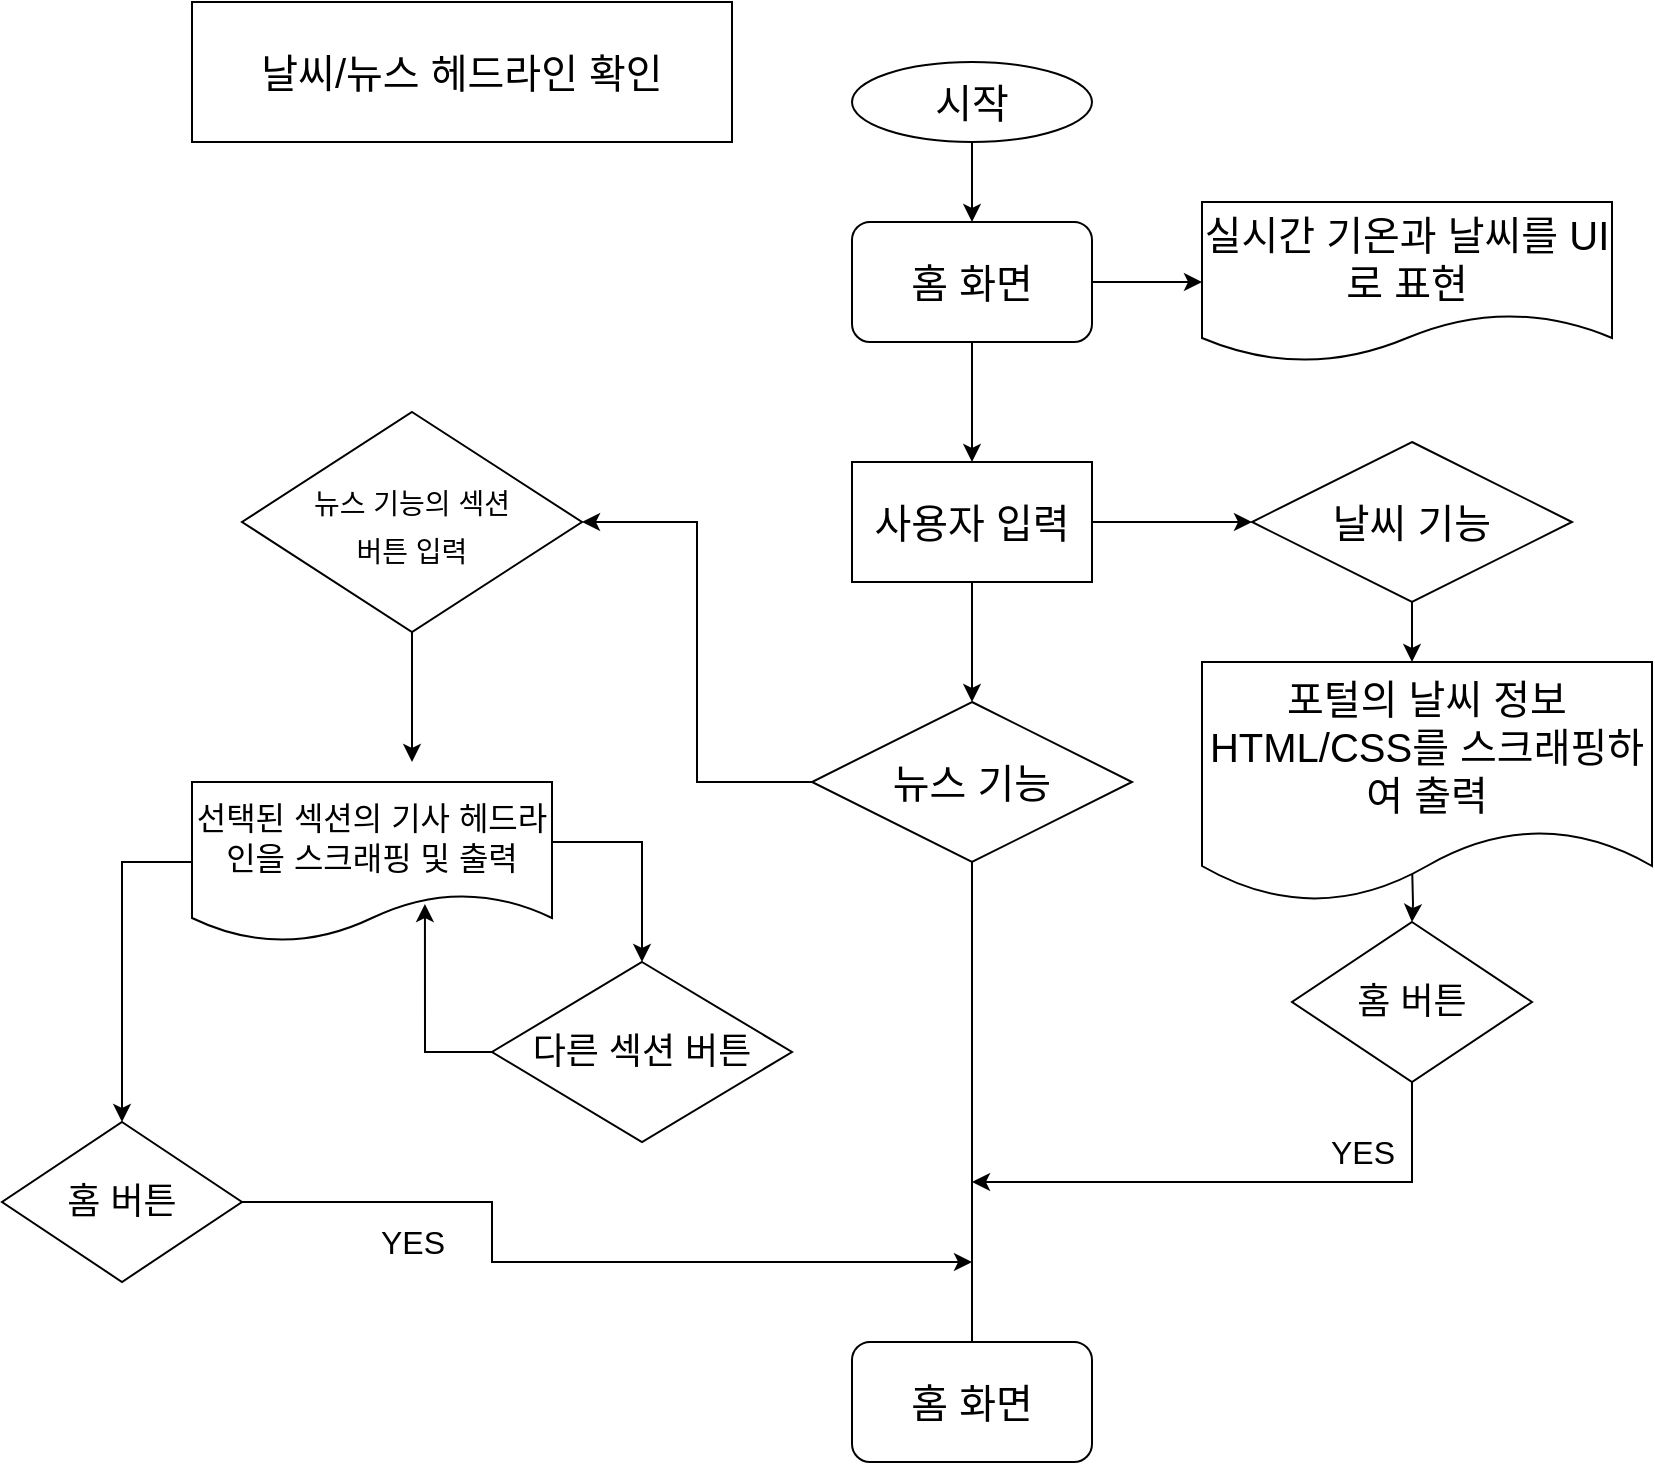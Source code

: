 <mxfile version="15.9.1" type="github">
  <diagram id="Cnr3sjPTXrmdGfI7a6E6" name="Page-1">
    <mxGraphModel dx="1933" dy="893" grid="1" gridSize="10" guides="1" tooltips="1" connect="1" arrows="1" fold="1" page="1" pageScale="1" pageWidth="827" pageHeight="1169" math="0" shadow="0">
      <root>
        <mxCell id="0" />
        <mxCell id="1" parent="0" />
        <mxCell id="PtmasiBZrUS__JnwUATG-6" value="" style="edgeStyle=orthogonalEdgeStyle;rounded=0;orthogonalLoop=1;jettySize=auto;html=1;" edge="1" parent="1" source="PtmasiBZrUS__JnwUATG-1" target="PtmasiBZrUS__JnwUATG-2">
          <mxGeometry relative="1" as="geometry" />
        </mxCell>
        <mxCell id="PtmasiBZrUS__JnwUATG-1" value="&lt;font style=&quot;font-size: 20px&quot;&gt;시작&lt;/font&gt;" style="ellipse;whiteSpace=wrap;html=1;" vertex="1" parent="1">
          <mxGeometry x="340" y="40" width="120" height="40" as="geometry" />
        </mxCell>
        <mxCell id="PtmasiBZrUS__JnwUATG-21" value="" style="edgeStyle=orthogonalEdgeStyle;rounded=0;orthogonalLoop=1;jettySize=auto;html=1;fontSize=20;" edge="1" parent="1" source="PtmasiBZrUS__JnwUATG-2" target="PtmasiBZrUS__JnwUATG-20">
          <mxGeometry relative="1" as="geometry" />
        </mxCell>
        <mxCell id="PtmasiBZrUS__JnwUATG-23" value="" style="edgeStyle=orthogonalEdgeStyle;rounded=0;orthogonalLoop=1;jettySize=auto;html=1;fontSize=20;" edge="1" parent="1" source="PtmasiBZrUS__JnwUATG-2">
          <mxGeometry relative="1" as="geometry">
            <mxPoint x="515" y="150" as="targetPoint" />
          </mxGeometry>
        </mxCell>
        <mxCell id="PtmasiBZrUS__JnwUATG-2" value="&lt;font style=&quot;font-size: 20px&quot;&gt;홈 화면&lt;/font&gt;" style="rounded=1;whiteSpace=wrap;html=1;" vertex="1" parent="1">
          <mxGeometry x="340" y="120" width="120" height="60" as="geometry" />
        </mxCell>
        <mxCell id="PtmasiBZrUS__JnwUATG-5" value="&lt;font style=&quot;font-size: 20px&quot;&gt;날씨/뉴스 헤드라인 확인&lt;/font&gt;" style="rounded=0;whiteSpace=wrap;html=1;" vertex="1" parent="1">
          <mxGeometry x="10" y="10" width="270" height="70" as="geometry" />
        </mxCell>
        <mxCell id="PtmasiBZrUS__JnwUATG-14" value="" style="edgeStyle=orthogonalEdgeStyle;rounded=0;orthogonalLoop=1;jettySize=auto;html=1;fontSize=20;" edge="1" parent="1" source="PtmasiBZrUS__JnwUATG-7">
          <mxGeometry relative="1" as="geometry">
            <mxPoint x="620" y="340" as="targetPoint" />
          </mxGeometry>
        </mxCell>
        <mxCell id="PtmasiBZrUS__JnwUATG-7" value="&lt;font style=&quot;font-size: 20px&quot;&gt;날씨 기능&lt;/font&gt;" style="rhombus;whiteSpace=wrap;html=1;" vertex="1" parent="1">
          <mxGeometry x="540" y="230" width="160" height="80" as="geometry" />
        </mxCell>
        <mxCell id="PtmasiBZrUS__JnwUATG-33" value="" style="edgeStyle=orthogonalEdgeStyle;rounded=0;orthogonalLoop=1;jettySize=auto;html=1;fontSize=14;exitX=0;exitY=0.5;exitDx=0;exitDy=0;entryX=1;entryY=0.5;entryDx=0;entryDy=0;" edge="1" parent="1" source="PtmasiBZrUS__JnwUATG-9" target="PtmasiBZrUS__JnwUATG-32">
          <mxGeometry relative="1" as="geometry" />
        </mxCell>
        <mxCell id="PtmasiBZrUS__JnwUATG-9" value="&lt;font style=&quot;font-size: 20px&quot;&gt;뉴스 기능&lt;/font&gt;" style="rhombus;whiteSpace=wrap;html=1;" vertex="1" parent="1">
          <mxGeometry x="320" y="360" width="160" height="80" as="geometry" />
        </mxCell>
        <mxCell id="PtmasiBZrUS__JnwUATG-36" value="" style="edgeStyle=orthogonalEdgeStyle;rounded=0;orthogonalLoop=1;jettySize=auto;html=1;fontSize=18;" edge="1" parent="1" target="PtmasiBZrUS__JnwUATG-35">
          <mxGeometry relative="1" as="geometry">
            <mxPoint x="620" y="440" as="sourcePoint" />
          </mxGeometry>
        </mxCell>
        <mxCell id="PtmasiBZrUS__JnwUATG-22" value="" style="edgeStyle=orthogonalEdgeStyle;rounded=0;orthogonalLoop=1;jettySize=auto;html=1;fontSize=20;" edge="1" parent="1" source="PtmasiBZrUS__JnwUATG-20" target="PtmasiBZrUS__JnwUATG-7">
          <mxGeometry relative="1" as="geometry" />
        </mxCell>
        <mxCell id="PtmasiBZrUS__JnwUATG-28" value="" style="edgeStyle=orthogonalEdgeStyle;rounded=0;orthogonalLoop=1;jettySize=auto;html=1;fontSize=20;" edge="1" parent="1" source="PtmasiBZrUS__JnwUATG-20" target="PtmasiBZrUS__JnwUATG-9">
          <mxGeometry relative="1" as="geometry" />
        </mxCell>
        <mxCell id="PtmasiBZrUS__JnwUATG-20" value="사용자 입력" style="rounded=0;whiteSpace=wrap;html=1;fontSize=20;" vertex="1" parent="1">
          <mxGeometry x="340" y="240" width="120" height="60" as="geometry" />
        </mxCell>
        <mxCell id="PtmasiBZrUS__JnwUATG-38" value="" style="edgeStyle=orthogonalEdgeStyle;rounded=0;orthogonalLoop=1;jettySize=auto;html=1;fontSize=18;entryX=0.5;entryY=0;entryDx=0;entryDy=0;exitX=0;exitY=0.5;exitDx=0;exitDy=0;" edge="1" parent="1" source="PtmasiBZrUS__JnwUATG-52" target="PtmasiBZrUS__JnwUATG-34">
          <mxGeometry relative="1" as="geometry">
            <mxPoint x="20" y="435" as="sourcePoint" />
            <mxPoint x="-30" y="570" as="targetPoint" />
          </mxGeometry>
        </mxCell>
        <mxCell id="PtmasiBZrUS__JnwUATG-40" value="" style="edgeStyle=orthogonalEdgeStyle;rounded=0;orthogonalLoop=1;jettySize=auto;html=1;fontSize=16;exitX=1;exitY=0.375;exitDx=0;exitDy=0;exitPerimeter=0;" edge="1" parent="1" source="PtmasiBZrUS__JnwUATG-52" target="PtmasiBZrUS__JnwUATG-39">
          <mxGeometry relative="1" as="geometry">
            <mxPoint x="180" y="435" as="sourcePoint" />
          </mxGeometry>
        </mxCell>
        <mxCell id="PtmasiBZrUS__JnwUATG-31" value="" style="endArrow=classic;html=1;rounded=0;fontSize=20;exitX=0;exitY=0.5;exitDx=0;exitDy=0;entryX=0.5;entryY=0;entryDx=0;entryDy=0;" edge="1" parent="1" source="PtmasiBZrUS__JnwUATG-32">
          <mxGeometry width="50" height="50" relative="1" as="geometry">
            <mxPoint x="140" y="270" as="sourcePoint" />
            <mxPoint x="120" y="390" as="targetPoint" />
            <Array as="points">
              <mxPoint x="120" y="270" />
            </Array>
          </mxGeometry>
        </mxCell>
        <mxCell id="PtmasiBZrUS__JnwUATG-32" value="&lt;span&gt;&lt;font style=&quot;font-size: 14px&quot;&gt;뉴스 기능의 섹션 &lt;br&gt;버튼 입력&lt;/font&gt;&lt;/span&gt;" style="rhombus;whiteSpace=wrap;html=1;fontSize=20;" vertex="1" parent="1">
          <mxGeometry x="35" y="215" width="170" height="110" as="geometry" />
        </mxCell>
        <mxCell id="PtmasiBZrUS__JnwUATG-34" value="홈 버튼" style="rhombus;whiteSpace=wrap;html=1;fontSize=18;" vertex="1" parent="1">
          <mxGeometry x="-85" y="570" width="120" height="80" as="geometry" />
        </mxCell>
        <mxCell id="PtmasiBZrUS__JnwUATG-35" value="홈 버튼" style="rhombus;whiteSpace=wrap;html=1;fontSize=18;" vertex="1" parent="1">
          <mxGeometry x="560" y="470" width="120" height="80" as="geometry" />
        </mxCell>
        <mxCell id="PtmasiBZrUS__JnwUATG-41" value="" style="edgeStyle=orthogonalEdgeStyle;rounded=0;orthogonalLoop=1;jettySize=auto;html=1;fontSize=16;entryX=0.647;entryY=0.763;entryDx=0;entryDy=0;exitX=0;exitY=0.5;exitDx=0;exitDy=0;entryPerimeter=0;" edge="1" parent="1" source="PtmasiBZrUS__JnwUATG-39" target="PtmasiBZrUS__JnwUATG-52">
          <mxGeometry relative="1" as="geometry">
            <mxPoint x="120" y="480" as="targetPoint" />
          </mxGeometry>
        </mxCell>
        <mxCell id="PtmasiBZrUS__JnwUATG-39" value="다른 섹션 버튼" style="rhombus;whiteSpace=wrap;html=1;fontSize=18;" vertex="1" parent="1">
          <mxGeometry x="160" y="490" width="150" height="90" as="geometry" />
        </mxCell>
        <mxCell id="PtmasiBZrUS__JnwUATG-43" value="&lt;font style=&quot;font-size: 20px&quot;&gt;홈 화면&lt;/font&gt;" style="rounded=1;whiteSpace=wrap;html=1;" vertex="1" parent="1">
          <mxGeometry x="340" y="680" width="120" height="60" as="geometry" />
        </mxCell>
        <mxCell id="PtmasiBZrUS__JnwUATG-44" value="" style="endArrow=none;html=1;rounded=0;fontSize=16;entryX=0.5;entryY=1;entryDx=0;entryDy=0;" edge="1" parent="1" source="PtmasiBZrUS__JnwUATG-43" target="PtmasiBZrUS__JnwUATG-9">
          <mxGeometry width="50" height="50" relative="1" as="geometry">
            <mxPoint x="270" y="620" as="sourcePoint" />
            <mxPoint x="320" y="570" as="targetPoint" />
          </mxGeometry>
        </mxCell>
        <mxCell id="PtmasiBZrUS__JnwUATG-45" value="" style="endArrow=classic;html=1;rounded=0;fontSize=16;exitX=1;exitY=0.5;exitDx=0;exitDy=0;" edge="1" parent="1" source="PtmasiBZrUS__JnwUATG-34">
          <mxGeometry width="50" height="50" relative="1" as="geometry">
            <mxPoint x="270" y="620" as="sourcePoint" />
            <mxPoint x="400" y="640" as="targetPoint" />
            <Array as="points">
              <mxPoint x="160" y="610" />
              <mxPoint x="160" y="640" />
            </Array>
          </mxGeometry>
        </mxCell>
        <mxCell id="PtmasiBZrUS__JnwUATG-46" value="YES" style="text;html=1;align=center;verticalAlign=middle;resizable=0;points=[];autosize=1;strokeColor=none;fillColor=none;fontSize=16;" vertex="1" parent="1">
          <mxGeometry x="95" y="620" width="50" height="20" as="geometry" />
        </mxCell>
        <mxCell id="PtmasiBZrUS__JnwUATG-48" value="" style="endArrow=classic;html=1;rounded=0;fontSize=16;exitX=0.5;exitY=1;exitDx=0;exitDy=0;" edge="1" parent="1" source="PtmasiBZrUS__JnwUATG-35">
          <mxGeometry width="50" height="50" relative="1" as="geometry">
            <mxPoint x="340" y="520" as="sourcePoint" />
            <mxPoint x="400" y="600" as="targetPoint" />
            <Array as="points">
              <mxPoint x="620" y="600" />
            </Array>
          </mxGeometry>
        </mxCell>
        <mxCell id="PtmasiBZrUS__JnwUATG-49" value="YES&lt;br&gt;" style="text;html=1;align=center;verticalAlign=middle;resizable=0;points=[];autosize=1;strokeColor=none;fillColor=none;fontSize=16;" vertex="1" parent="1">
          <mxGeometry x="570" y="575" width="50" height="20" as="geometry" />
        </mxCell>
        <mxCell id="PtmasiBZrUS__JnwUATG-50" value="&lt;span style=&quot;font-size: 20px&quot;&gt;실시간 기온과 날씨를 UI로 표현&lt;/span&gt;" style="shape=document;whiteSpace=wrap;html=1;boundedLbl=1;fontSize=16;" vertex="1" parent="1">
          <mxGeometry x="515" y="110" width="205" height="80" as="geometry" />
        </mxCell>
        <mxCell id="PtmasiBZrUS__JnwUATG-52" value="&lt;span&gt;선택된 섹션의 기사 헤드라인을 스크래핑 및 출력&lt;/span&gt;" style="shape=document;whiteSpace=wrap;html=1;boundedLbl=1;fontSize=16;" vertex="1" parent="1">
          <mxGeometry x="10" y="400" width="180" height="80" as="geometry" />
        </mxCell>
        <mxCell id="PtmasiBZrUS__JnwUATG-53" value="&lt;span style=&quot;font-size: 20px&quot;&gt;포털의 날씨 정보 HTML/CSS를 스크래핑하여 출력&lt;/span&gt;" style="shape=document;whiteSpace=wrap;html=1;boundedLbl=1;fontSize=16;" vertex="1" parent="1">
          <mxGeometry x="515" y="340" width="225" height="120" as="geometry" />
        </mxCell>
      </root>
    </mxGraphModel>
  </diagram>
</mxfile>
